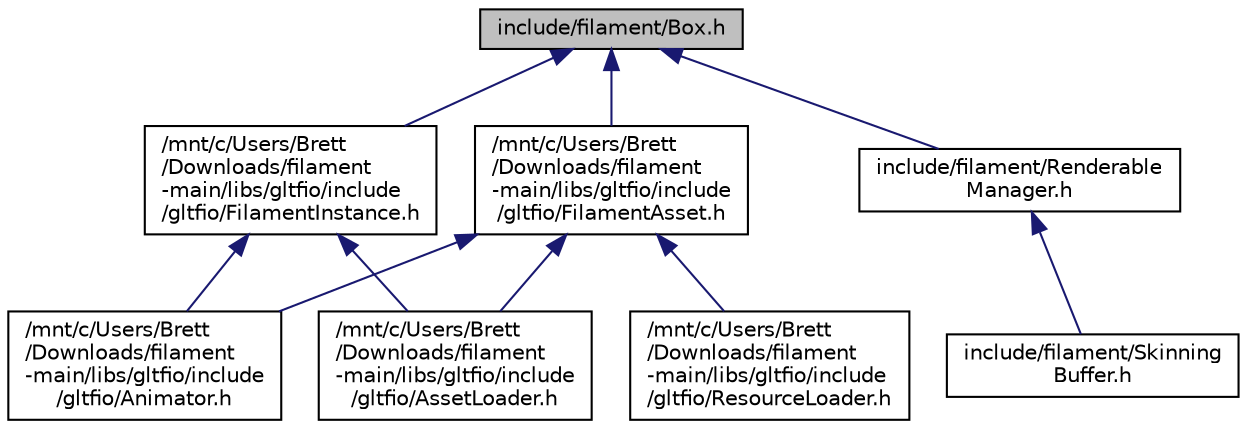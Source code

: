 digraph "include/filament/Box.h"
{
 // LATEX_PDF_SIZE
  bgcolor="transparent";
  edge [fontname="Helvetica",fontsize="10",labelfontname="Helvetica",labelfontsize="10"];
  node [fontname="Helvetica",fontsize="10",shape=record];
  Node1 [label="include/filament/Box.h",height=0.2,width=0.4,color="black", fillcolor="grey75", style="filled", fontcolor="black",tooltip=" "];
  Node1 -> Node2 [dir="back",color="midnightblue",fontsize="10",style="solid",fontname="Helvetica"];
  Node2 [label="/mnt/c/Users/Brett\l/Downloads/filament\l-main/libs/gltfio/include\l/gltfio/FilamentAsset.h",height=0.2,width=0.4,color="black",URL="$_filament_asset_8h_source.html",tooltip=" "];
  Node2 -> Node3 [dir="back",color="midnightblue",fontsize="10",style="solid",fontname="Helvetica"];
  Node3 [label="/mnt/c/Users/Brett\l/Downloads/filament\l-main/libs/gltfio/include\l/gltfio/Animator.h",height=0.2,width=0.4,color="black",URL="$_animator_8h_source.html",tooltip=" "];
  Node2 -> Node4 [dir="back",color="midnightblue",fontsize="10",style="solid",fontname="Helvetica"];
  Node4 [label="/mnt/c/Users/Brett\l/Downloads/filament\l-main/libs/gltfio/include\l/gltfio/AssetLoader.h",height=0.2,width=0.4,color="black",URL="$_asset_loader_8h_source.html",tooltip=" "];
  Node2 -> Node5 [dir="back",color="midnightblue",fontsize="10",style="solid",fontname="Helvetica"];
  Node5 [label="/mnt/c/Users/Brett\l/Downloads/filament\l-main/libs/gltfio/include\l/gltfio/ResourceLoader.h",height=0.2,width=0.4,color="black",URL="$_resource_loader_8h_source.html",tooltip=" "];
  Node1 -> Node6 [dir="back",color="midnightblue",fontsize="10",style="solid",fontname="Helvetica"];
  Node6 [label="/mnt/c/Users/Brett\l/Downloads/filament\l-main/libs/gltfio/include\l/gltfio/FilamentInstance.h",height=0.2,width=0.4,color="black",URL="$_filament_instance_8h_source.html",tooltip=" "];
  Node6 -> Node3 [dir="back",color="midnightblue",fontsize="10",style="solid",fontname="Helvetica"];
  Node6 -> Node4 [dir="back",color="midnightblue",fontsize="10",style="solid",fontname="Helvetica"];
  Node1 -> Node7 [dir="back",color="midnightblue",fontsize="10",style="solid",fontname="Helvetica"];
  Node7 [label="include/filament/Renderable\lManager.h",height=0.2,width=0.4,color="black",URL="$_renderable_manager_8h_source.html",tooltip=" "];
  Node7 -> Node8 [dir="back",color="midnightblue",fontsize="10",style="solid",fontname="Helvetica"];
  Node8 [label="include/filament/Skinning\lBuffer.h",height=0.2,width=0.4,color="black",URL="$_skinning_buffer_8h_source.html",tooltip=" "];
}
